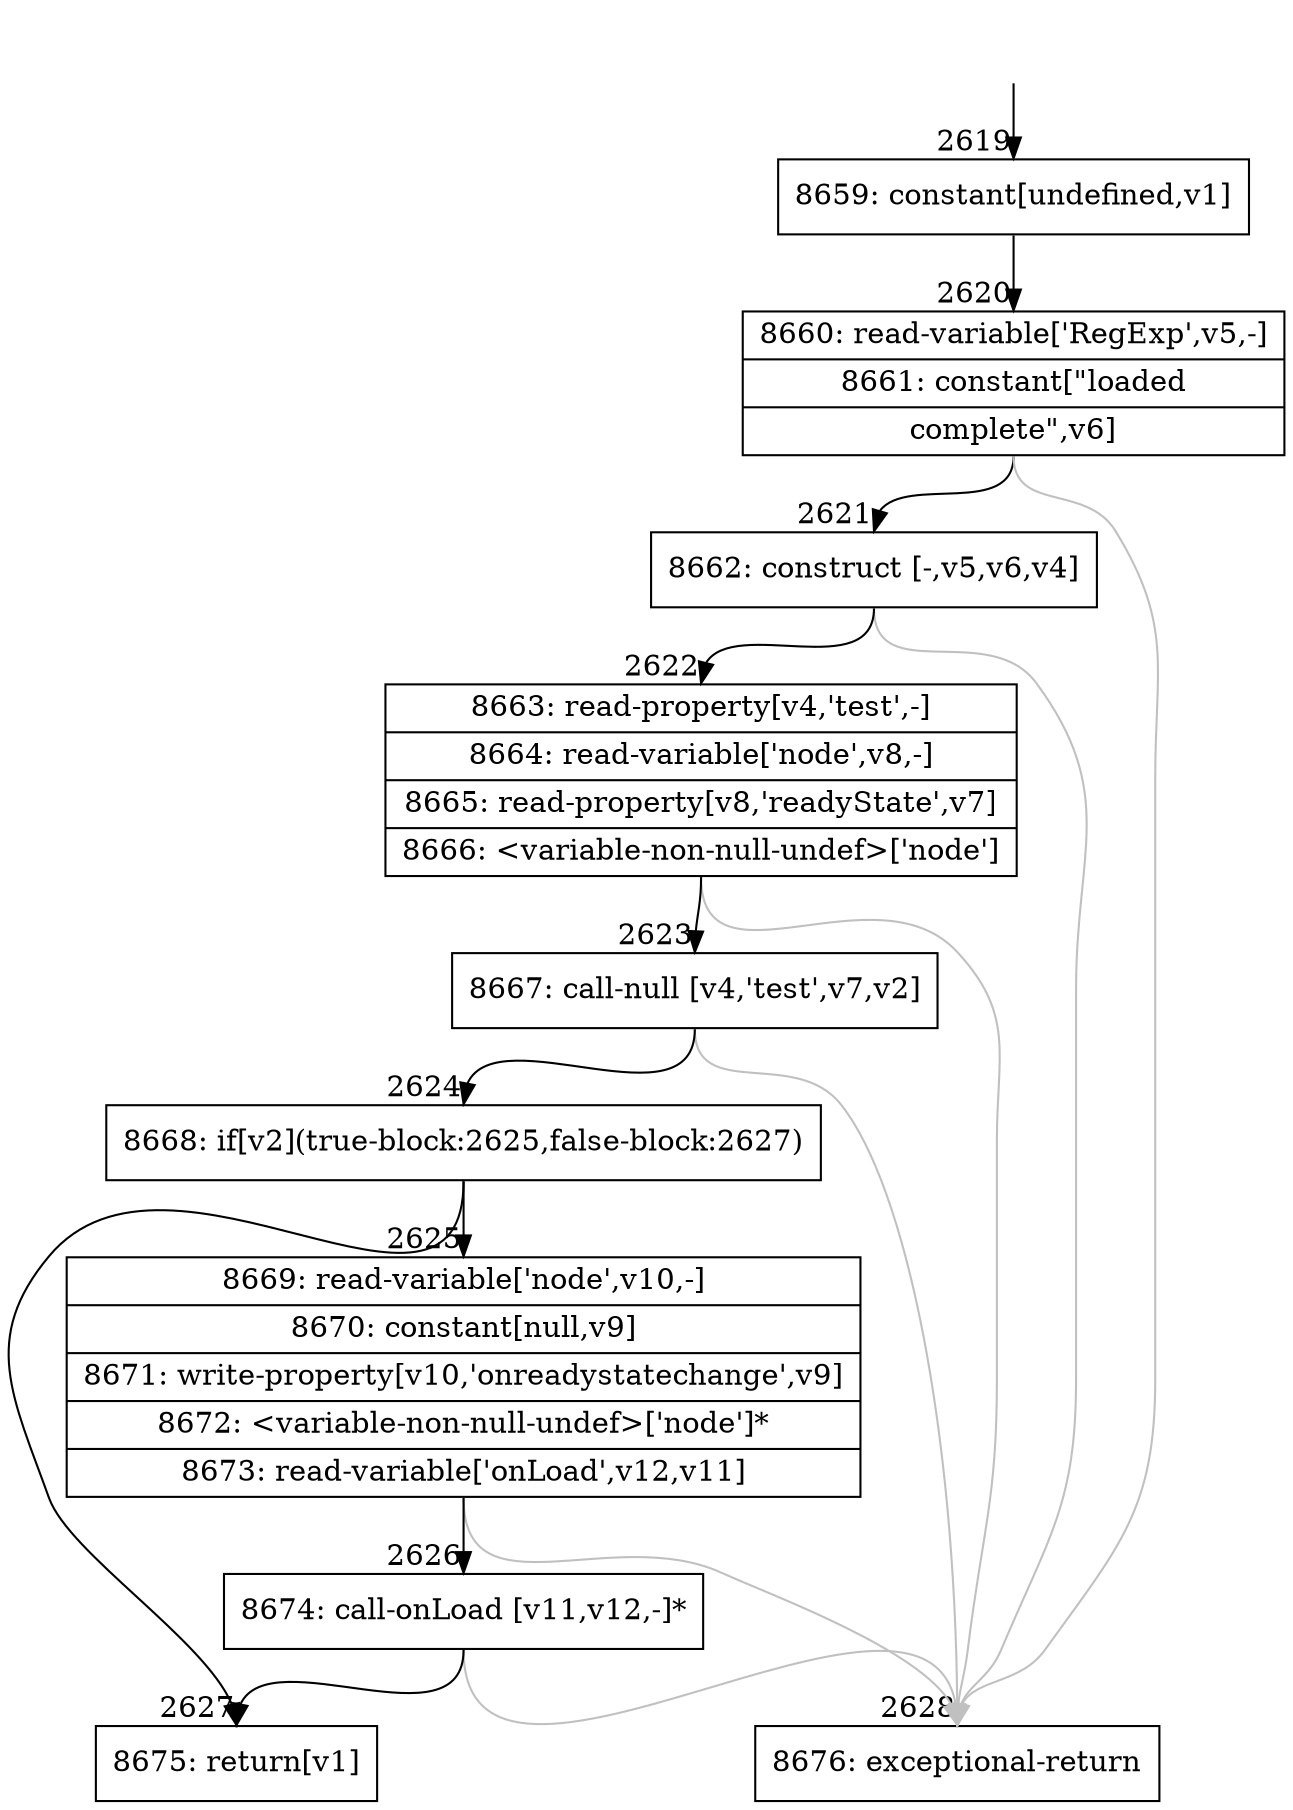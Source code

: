 digraph {
rankdir="TD"
BB_entry133[shape=none,label=""];
BB_entry133 -> BB2619 [tailport=s, headport=n, headlabel="    2619"]
BB2619 [shape=record label="{8659: constant[undefined,v1]}" ] 
BB2619 -> BB2620 [tailport=s, headport=n, headlabel="      2620"]
BB2620 [shape=record label="{8660: read-variable['RegExp',v5,-]|8661: constant[\"loaded|complete\",v6]}" ] 
BB2620 -> BB2621 [tailport=s, headport=n, headlabel="      2621"]
BB2620 -> BB2628 [tailport=s, headport=n, color=gray, headlabel="      2628"]
BB2621 [shape=record label="{8662: construct [-,v5,v6,v4]}" ] 
BB2621 -> BB2622 [tailport=s, headport=n, headlabel="      2622"]
BB2621 -> BB2628 [tailport=s, headport=n, color=gray]
BB2622 [shape=record label="{8663: read-property[v4,'test',-]|8664: read-variable['node',v8,-]|8665: read-property[v8,'readyState',v7]|8666: \<variable-non-null-undef\>['node']}" ] 
BB2622 -> BB2623 [tailport=s, headport=n, headlabel="      2623"]
BB2622 -> BB2628 [tailport=s, headport=n, color=gray]
BB2623 [shape=record label="{8667: call-null [v4,'test',v7,v2]}" ] 
BB2623 -> BB2624 [tailport=s, headport=n, headlabel="      2624"]
BB2623 -> BB2628 [tailport=s, headport=n, color=gray]
BB2624 [shape=record label="{8668: if[v2](true-block:2625,false-block:2627)}" ] 
BB2624 -> BB2625 [tailport=s, headport=n, headlabel="      2625"]
BB2624 -> BB2627 [tailport=s, headport=n, headlabel="      2627"]
BB2625 [shape=record label="{8669: read-variable['node',v10,-]|8670: constant[null,v9]|8671: write-property[v10,'onreadystatechange',v9]|8672: \<variable-non-null-undef\>['node']*|8673: read-variable['onLoad',v12,v11]}" ] 
BB2625 -> BB2626 [tailport=s, headport=n, headlabel="      2626"]
BB2625 -> BB2628 [tailport=s, headport=n, color=gray]
BB2626 [shape=record label="{8674: call-onLoad [v11,v12,-]*}" ] 
BB2626 -> BB2627 [tailport=s, headport=n]
BB2626 -> BB2628 [tailport=s, headport=n, color=gray]
BB2627 [shape=record label="{8675: return[v1]}" ] 
BB2628 [shape=record label="{8676: exceptional-return}" ] 
//#$~ 4678
}
